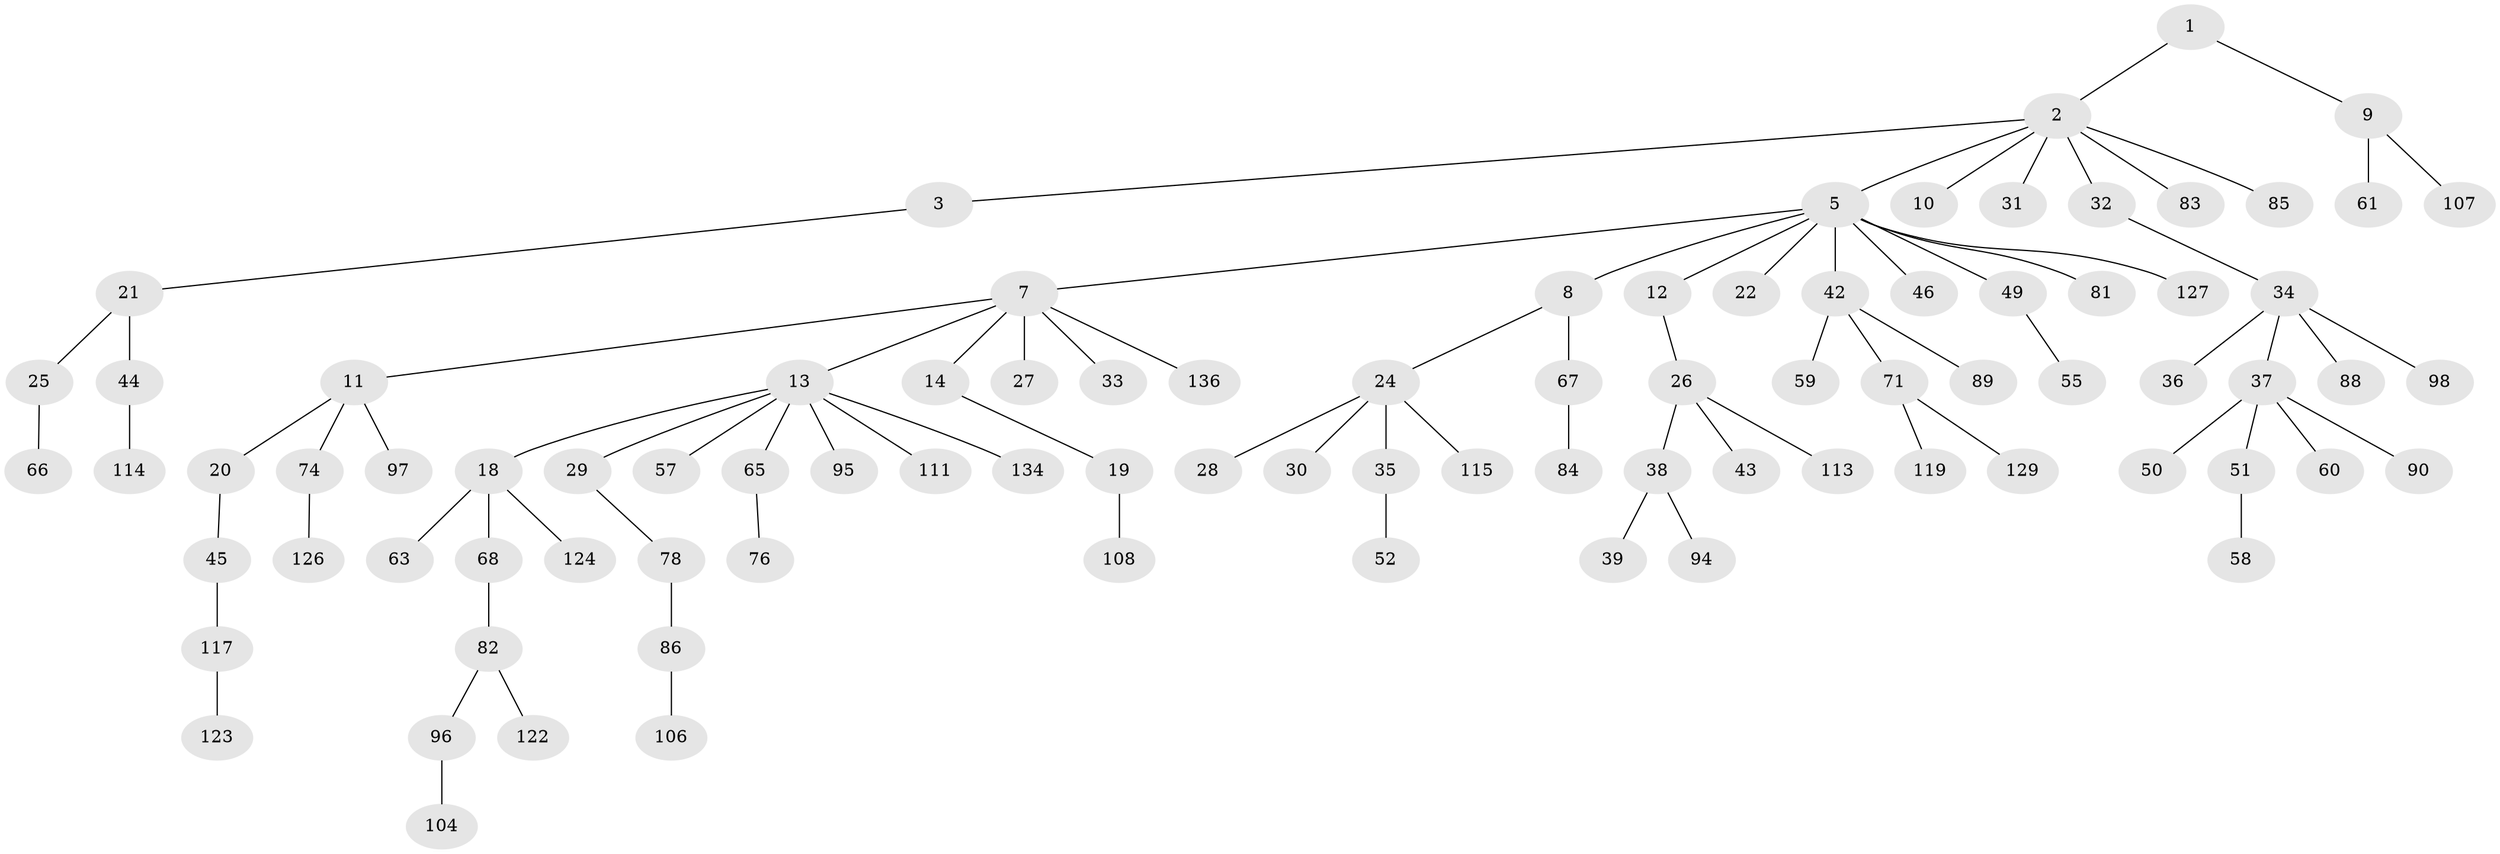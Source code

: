 // Generated by graph-tools (version 1.1) at 2025/52/02/27/25 19:52:13]
// undirected, 89 vertices, 88 edges
graph export_dot {
graph [start="1"]
  node [color=gray90,style=filled];
  1 [super="+17"];
  2 [super="+4"];
  3;
  5 [super="+6"];
  7 [super="+100"];
  8 [super="+135"];
  9 [super="+15"];
  10 [super="+69"];
  11 [super="+79"];
  12 [super="+118"];
  13 [super="+16"];
  14 [super="+93"];
  18 [super="+70"];
  19 [super="+23"];
  20;
  21 [super="+40"];
  22 [super="+53"];
  24 [super="+64"];
  25 [super="+120"];
  26 [super="+101"];
  27;
  28 [super="+56"];
  29;
  30 [super="+62"];
  31;
  32 [super="+99"];
  33;
  34 [super="+92"];
  35 [super="+112"];
  36 [super="+77"];
  37;
  38 [super="+47"];
  39 [super="+41"];
  42 [super="+48"];
  43 [super="+109"];
  44 [super="+54"];
  45 [super="+73"];
  46 [super="+116"];
  49 [super="+72"];
  50;
  51 [super="+132"];
  52;
  55;
  57;
  58;
  59;
  60 [super="+137"];
  61 [super="+131"];
  63;
  65 [super="+121"];
  66 [super="+91"];
  67 [super="+75"];
  68;
  71 [super="+80"];
  74;
  76;
  78 [super="+105"];
  81;
  82 [super="+87"];
  83;
  84;
  85;
  86 [super="+103"];
  88;
  89;
  90;
  94 [super="+110"];
  95 [super="+133"];
  96;
  97;
  98 [super="+102"];
  104;
  106 [super="+125"];
  107;
  108 [super="+130"];
  111;
  113;
  114;
  115;
  117;
  119;
  122;
  123;
  124;
  126 [super="+128"];
  127;
  129;
  134;
  136;
  1 -- 2;
  1 -- 9;
  2 -- 3;
  2 -- 5;
  2 -- 31;
  2 -- 32;
  2 -- 83;
  2 -- 10;
  2 -- 85;
  3 -- 21;
  5 -- 7;
  5 -- 8;
  5 -- 42;
  5 -- 46;
  5 -- 49;
  5 -- 81;
  5 -- 12;
  5 -- 22;
  5 -- 127;
  7 -- 11;
  7 -- 13;
  7 -- 14;
  7 -- 27;
  7 -- 33;
  7 -- 136;
  8 -- 24;
  8 -- 67;
  9 -- 61;
  9 -- 107;
  11 -- 20;
  11 -- 74;
  11 -- 97;
  12 -- 26;
  13 -- 18;
  13 -- 29;
  13 -- 57;
  13 -- 95;
  13 -- 111;
  13 -- 134;
  13 -- 65;
  14 -- 19;
  18 -- 63;
  18 -- 68;
  18 -- 124;
  19 -- 108;
  20 -- 45;
  21 -- 25;
  21 -- 44;
  24 -- 28;
  24 -- 30;
  24 -- 35;
  24 -- 115;
  25 -- 66;
  26 -- 38;
  26 -- 43;
  26 -- 113;
  29 -- 78;
  32 -- 34;
  34 -- 36;
  34 -- 37;
  34 -- 88;
  34 -- 98;
  35 -- 52;
  37 -- 50;
  37 -- 51;
  37 -- 60;
  37 -- 90;
  38 -- 39;
  38 -- 94;
  42 -- 59;
  42 -- 71;
  42 -- 89;
  44 -- 114;
  45 -- 117;
  49 -- 55;
  51 -- 58;
  65 -- 76;
  67 -- 84;
  68 -- 82;
  71 -- 129;
  71 -- 119;
  74 -- 126;
  78 -- 86;
  82 -- 96;
  82 -- 122;
  86 -- 106;
  96 -- 104;
  117 -- 123;
}
